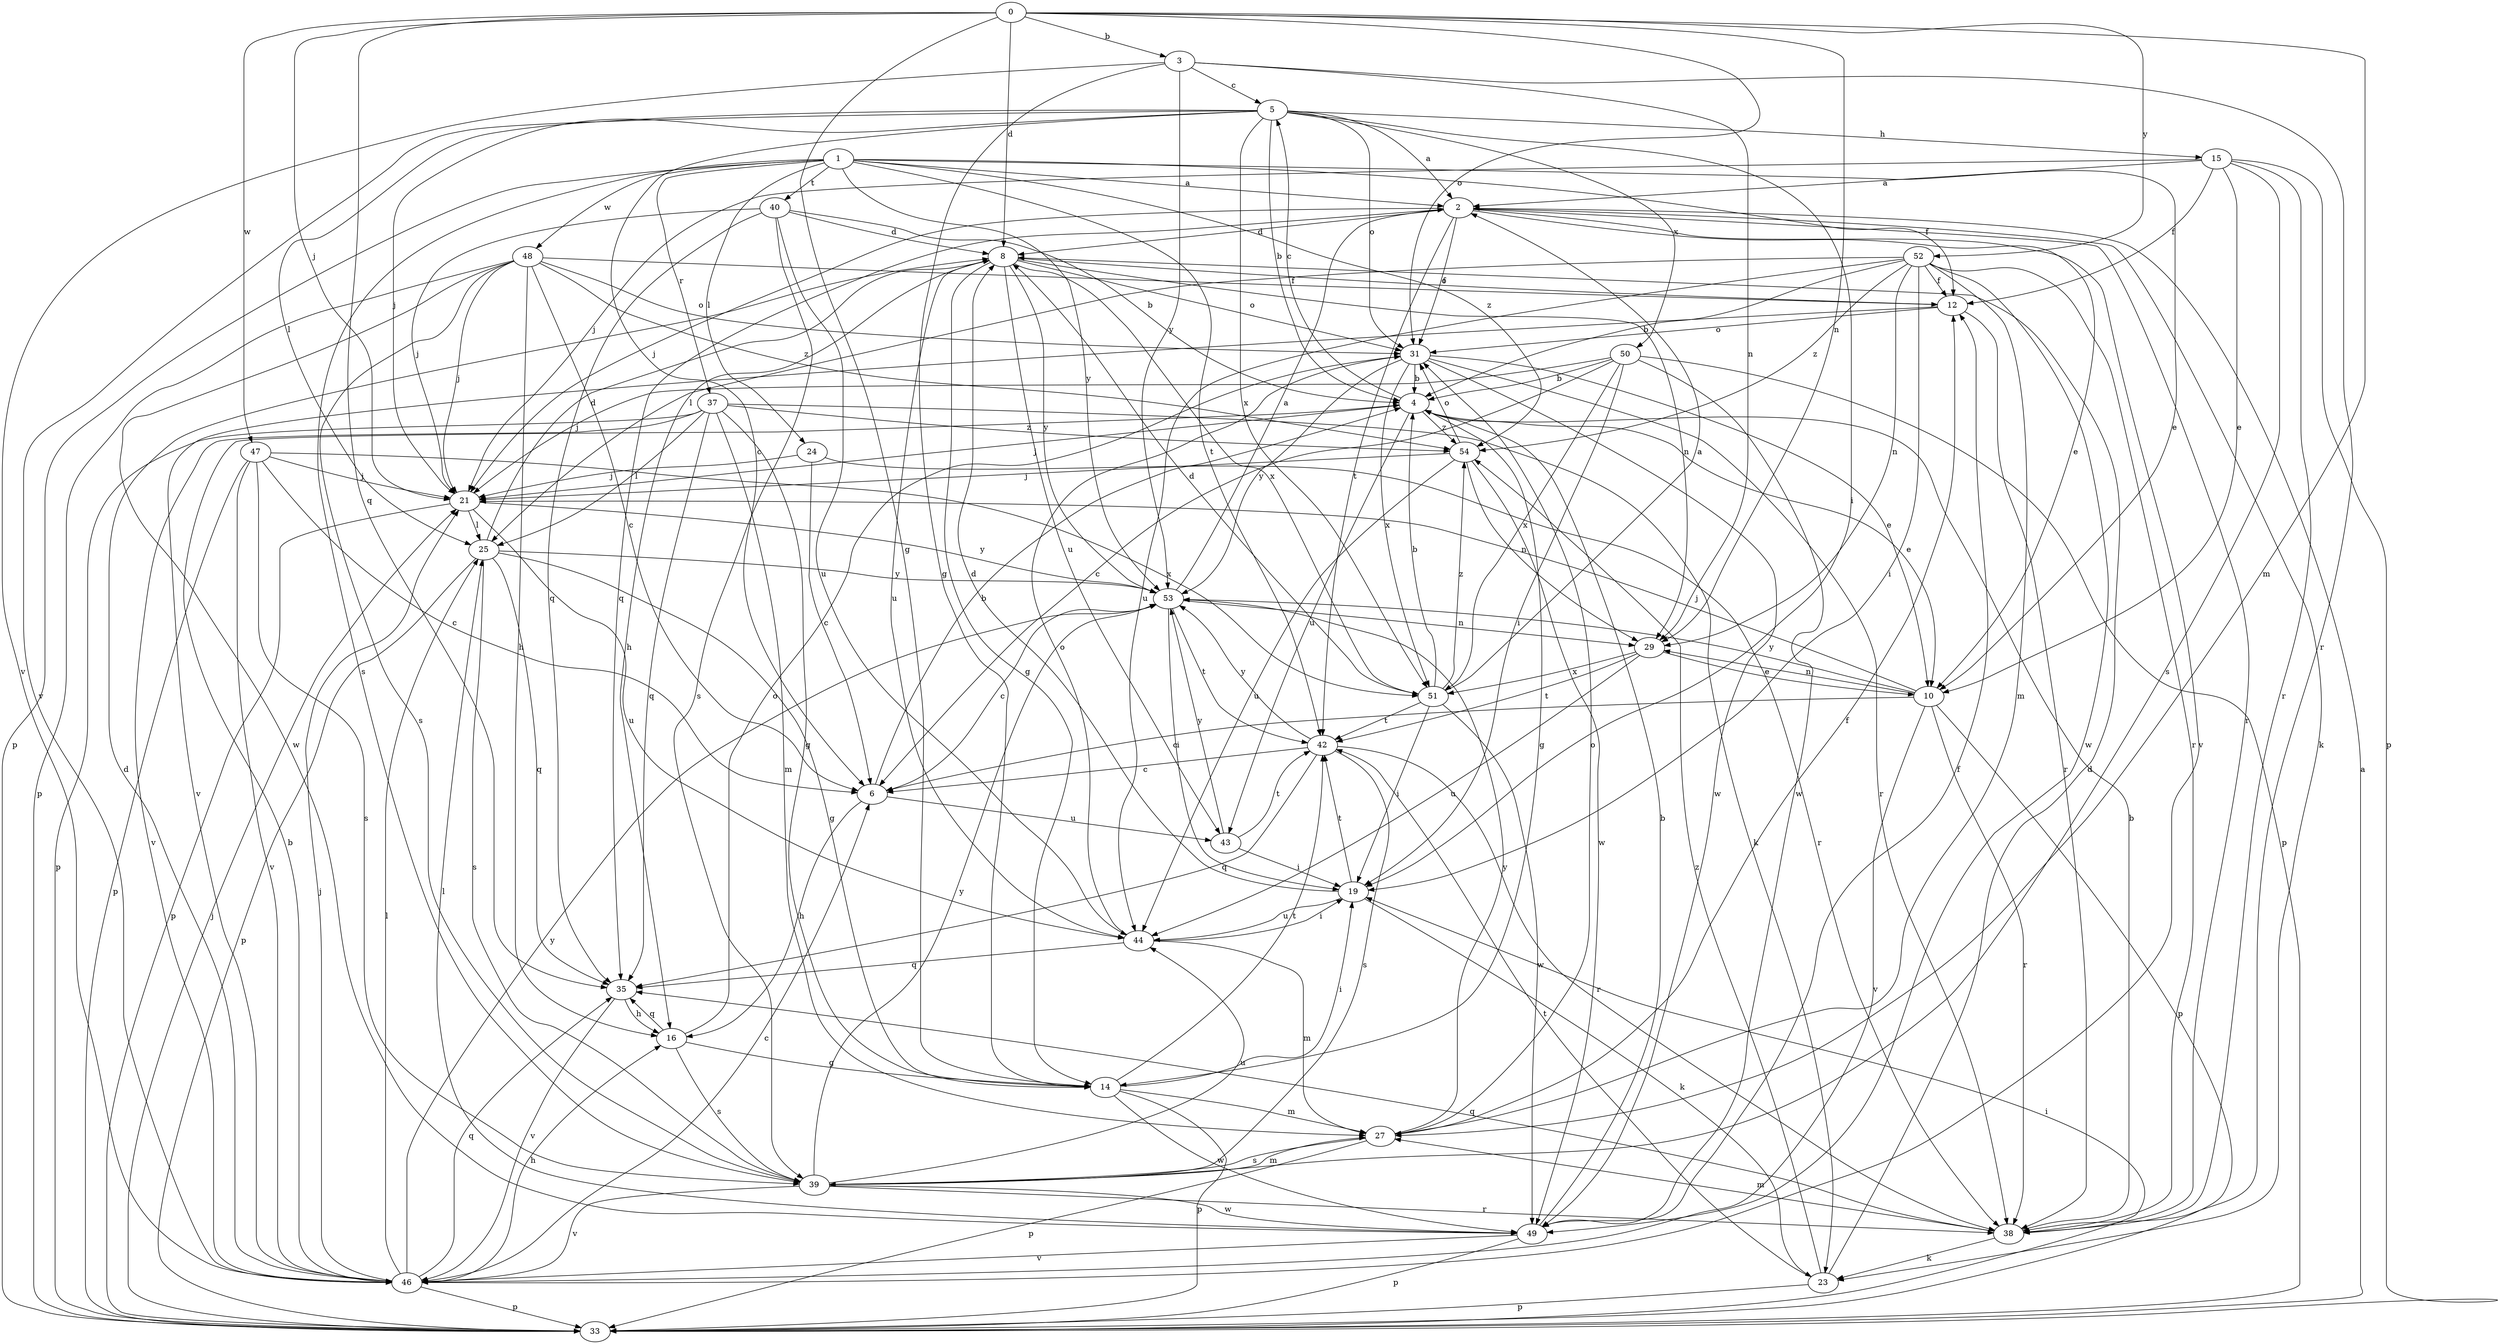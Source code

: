 strict digraph  {
0;
1;
2;
3;
4;
5;
6;
8;
10;
12;
14;
15;
16;
19;
21;
23;
24;
25;
27;
29;
31;
33;
35;
37;
38;
39;
40;
42;
43;
44;
46;
47;
48;
49;
50;
51;
52;
53;
54;
0 -> 3  [label=b];
0 -> 8  [label=d];
0 -> 14  [label=g];
0 -> 21  [label=j];
0 -> 27  [label=m];
0 -> 29  [label=n];
0 -> 31  [label=o];
0 -> 35  [label=q];
0 -> 47  [label=w];
0 -> 52  [label=y];
1 -> 2  [label=a];
1 -> 10  [label=e];
1 -> 12  [label=f];
1 -> 24  [label=l];
1 -> 33  [label=p];
1 -> 37  [label=r];
1 -> 39  [label=s];
1 -> 40  [label=t];
1 -> 42  [label=t];
1 -> 48  [label=w];
1 -> 53  [label=y];
1 -> 54  [label=z];
2 -> 8  [label=d];
2 -> 10  [label=e];
2 -> 21  [label=j];
2 -> 23  [label=k];
2 -> 31  [label=o];
2 -> 35  [label=q];
2 -> 38  [label=r];
2 -> 42  [label=t];
2 -> 46  [label=v];
3 -> 5  [label=c];
3 -> 14  [label=g];
3 -> 29  [label=n];
3 -> 38  [label=r];
3 -> 46  [label=v];
3 -> 53  [label=y];
4 -> 5  [label=c];
4 -> 10  [label=e];
4 -> 14  [label=g];
4 -> 21  [label=j];
4 -> 43  [label=u];
4 -> 54  [label=z];
5 -> 2  [label=a];
5 -> 4  [label=b];
5 -> 6  [label=c];
5 -> 15  [label=h];
5 -> 19  [label=i];
5 -> 21  [label=j];
5 -> 25  [label=l];
5 -> 31  [label=o];
5 -> 46  [label=v];
5 -> 50  [label=x];
5 -> 51  [label=x];
6 -> 4  [label=b];
6 -> 16  [label=h];
6 -> 43  [label=u];
8 -> 12  [label=f];
8 -> 14  [label=g];
8 -> 16  [label=h];
8 -> 29  [label=n];
8 -> 31  [label=o];
8 -> 43  [label=u];
8 -> 44  [label=u];
8 -> 51  [label=x];
8 -> 53  [label=y];
10 -> 6  [label=c];
10 -> 21  [label=j];
10 -> 29  [label=n];
10 -> 33  [label=p];
10 -> 38  [label=r];
10 -> 46  [label=v];
10 -> 53  [label=y];
12 -> 31  [label=o];
12 -> 38  [label=r];
12 -> 46  [label=v];
14 -> 19  [label=i];
14 -> 27  [label=m];
14 -> 33  [label=p];
14 -> 42  [label=t];
14 -> 49  [label=w];
15 -> 2  [label=a];
15 -> 10  [label=e];
15 -> 12  [label=f];
15 -> 21  [label=j];
15 -> 33  [label=p];
15 -> 38  [label=r];
15 -> 39  [label=s];
16 -> 14  [label=g];
16 -> 31  [label=o];
16 -> 35  [label=q];
16 -> 39  [label=s];
19 -> 8  [label=d];
19 -> 23  [label=k];
19 -> 42  [label=t];
19 -> 44  [label=u];
21 -> 25  [label=l];
21 -> 33  [label=p];
21 -> 44  [label=u];
21 -> 53  [label=y];
23 -> 8  [label=d];
23 -> 33  [label=p];
23 -> 42  [label=t];
23 -> 54  [label=z];
24 -> 6  [label=c];
24 -> 21  [label=j];
24 -> 38  [label=r];
25 -> 8  [label=d];
25 -> 14  [label=g];
25 -> 33  [label=p];
25 -> 35  [label=q];
25 -> 39  [label=s];
25 -> 53  [label=y];
27 -> 12  [label=f];
27 -> 31  [label=o];
27 -> 33  [label=p];
27 -> 39  [label=s];
27 -> 53  [label=y];
29 -> 10  [label=e];
29 -> 42  [label=t];
29 -> 44  [label=u];
29 -> 51  [label=x];
31 -> 4  [label=b];
31 -> 10  [label=e];
31 -> 38  [label=r];
31 -> 49  [label=w];
31 -> 51  [label=x];
31 -> 53  [label=y];
33 -> 2  [label=a];
33 -> 19  [label=i];
33 -> 21  [label=j];
35 -> 16  [label=h];
35 -> 46  [label=v];
37 -> 14  [label=g];
37 -> 23  [label=k];
37 -> 25  [label=l];
37 -> 27  [label=m];
37 -> 33  [label=p];
37 -> 35  [label=q];
37 -> 46  [label=v];
37 -> 54  [label=z];
38 -> 4  [label=b];
38 -> 23  [label=k];
38 -> 27  [label=m];
38 -> 35  [label=q];
39 -> 27  [label=m];
39 -> 38  [label=r];
39 -> 44  [label=u];
39 -> 46  [label=v];
39 -> 49  [label=w];
39 -> 53  [label=y];
40 -> 4  [label=b];
40 -> 8  [label=d];
40 -> 21  [label=j];
40 -> 35  [label=q];
40 -> 39  [label=s];
40 -> 44  [label=u];
42 -> 6  [label=c];
42 -> 35  [label=q];
42 -> 38  [label=r];
42 -> 39  [label=s];
42 -> 53  [label=y];
43 -> 19  [label=i];
43 -> 42  [label=t];
43 -> 53  [label=y];
44 -> 19  [label=i];
44 -> 27  [label=m];
44 -> 31  [label=o];
44 -> 35  [label=q];
46 -> 4  [label=b];
46 -> 6  [label=c];
46 -> 8  [label=d];
46 -> 16  [label=h];
46 -> 21  [label=j];
46 -> 25  [label=l];
46 -> 33  [label=p];
46 -> 35  [label=q];
46 -> 53  [label=y];
47 -> 6  [label=c];
47 -> 21  [label=j];
47 -> 33  [label=p];
47 -> 39  [label=s];
47 -> 46  [label=v];
47 -> 51  [label=x];
48 -> 6  [label=c];
48 -> 12  [label=f];
48 -> 16  [label=h];
48 -> 21  [label=j];
48 -> 31  [label=o];
48 -> 33  [label=p];
48 -> 39  [label=s];
48 -> 49  [label=w];
48 -> 54  [label=z];
49 -> 4  [label=b];
49 -> 12  [label=f];
49 -> 25  [label=l];
49 -> 33  [label=p];
49 -> 46  [label=v];
50 -> 4  [label=b];
50 -> 6  [label=c];
50 -> 19  [label=i];
50 -> 21  [label=j];
50 -> 33  [label=p];
50 -> 49  [label=w];
50 -> 51  [label=x];
51 -> 2  [label=a];
51 -> 4  [label=b];
51 -> 8  [label=d];
51 -> 19  [label=i];
51 -> 42  [label=t];
51 -> 49  [label=w];
51 -> 54  [label=z];
52 -> 4  [label=b];
52 -> 12  [label=f];
52 -> 19  [label=i];
52 -> 25  [label=l];
52 -> 27  [label=m];
52 -> 29  [label=n];
52 -> 38  [label=r];
52 -> 44  [label=u];
52 -> 49  [label=w];
52 -> 54  [label=z];
53 -> 2  [label=a];
53 -> 6  [label=c];
53 -> 19  [label=i];
53 -> 29  [label=n];
53 -> 42  [label=t];
54 -> 21  [label=j];
54 -> 29  [label=n];
54 -> 31  [label=o];
54 -> 44  [label=u];
54 -> 49  [label=w];
}
